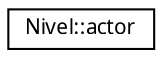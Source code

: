 digraph G
{
  edge [fontname="FreeSans.ttf",fontsize="10",labelfontname="FreeSans.ttf",labelfontsize="10"];
  node [fontname="FreeSans.ttf",fontsize="10",shape=record];
  rankdir=LR;
  Node1 [label="Nivel::actor",height=0.2,width=0.4,color="black", fillcolor="white", style="filled",URL="$structNivel_1_1actor.html",tooltip="Estructura para almacenar de forma temporal la información de un actor."];
}
